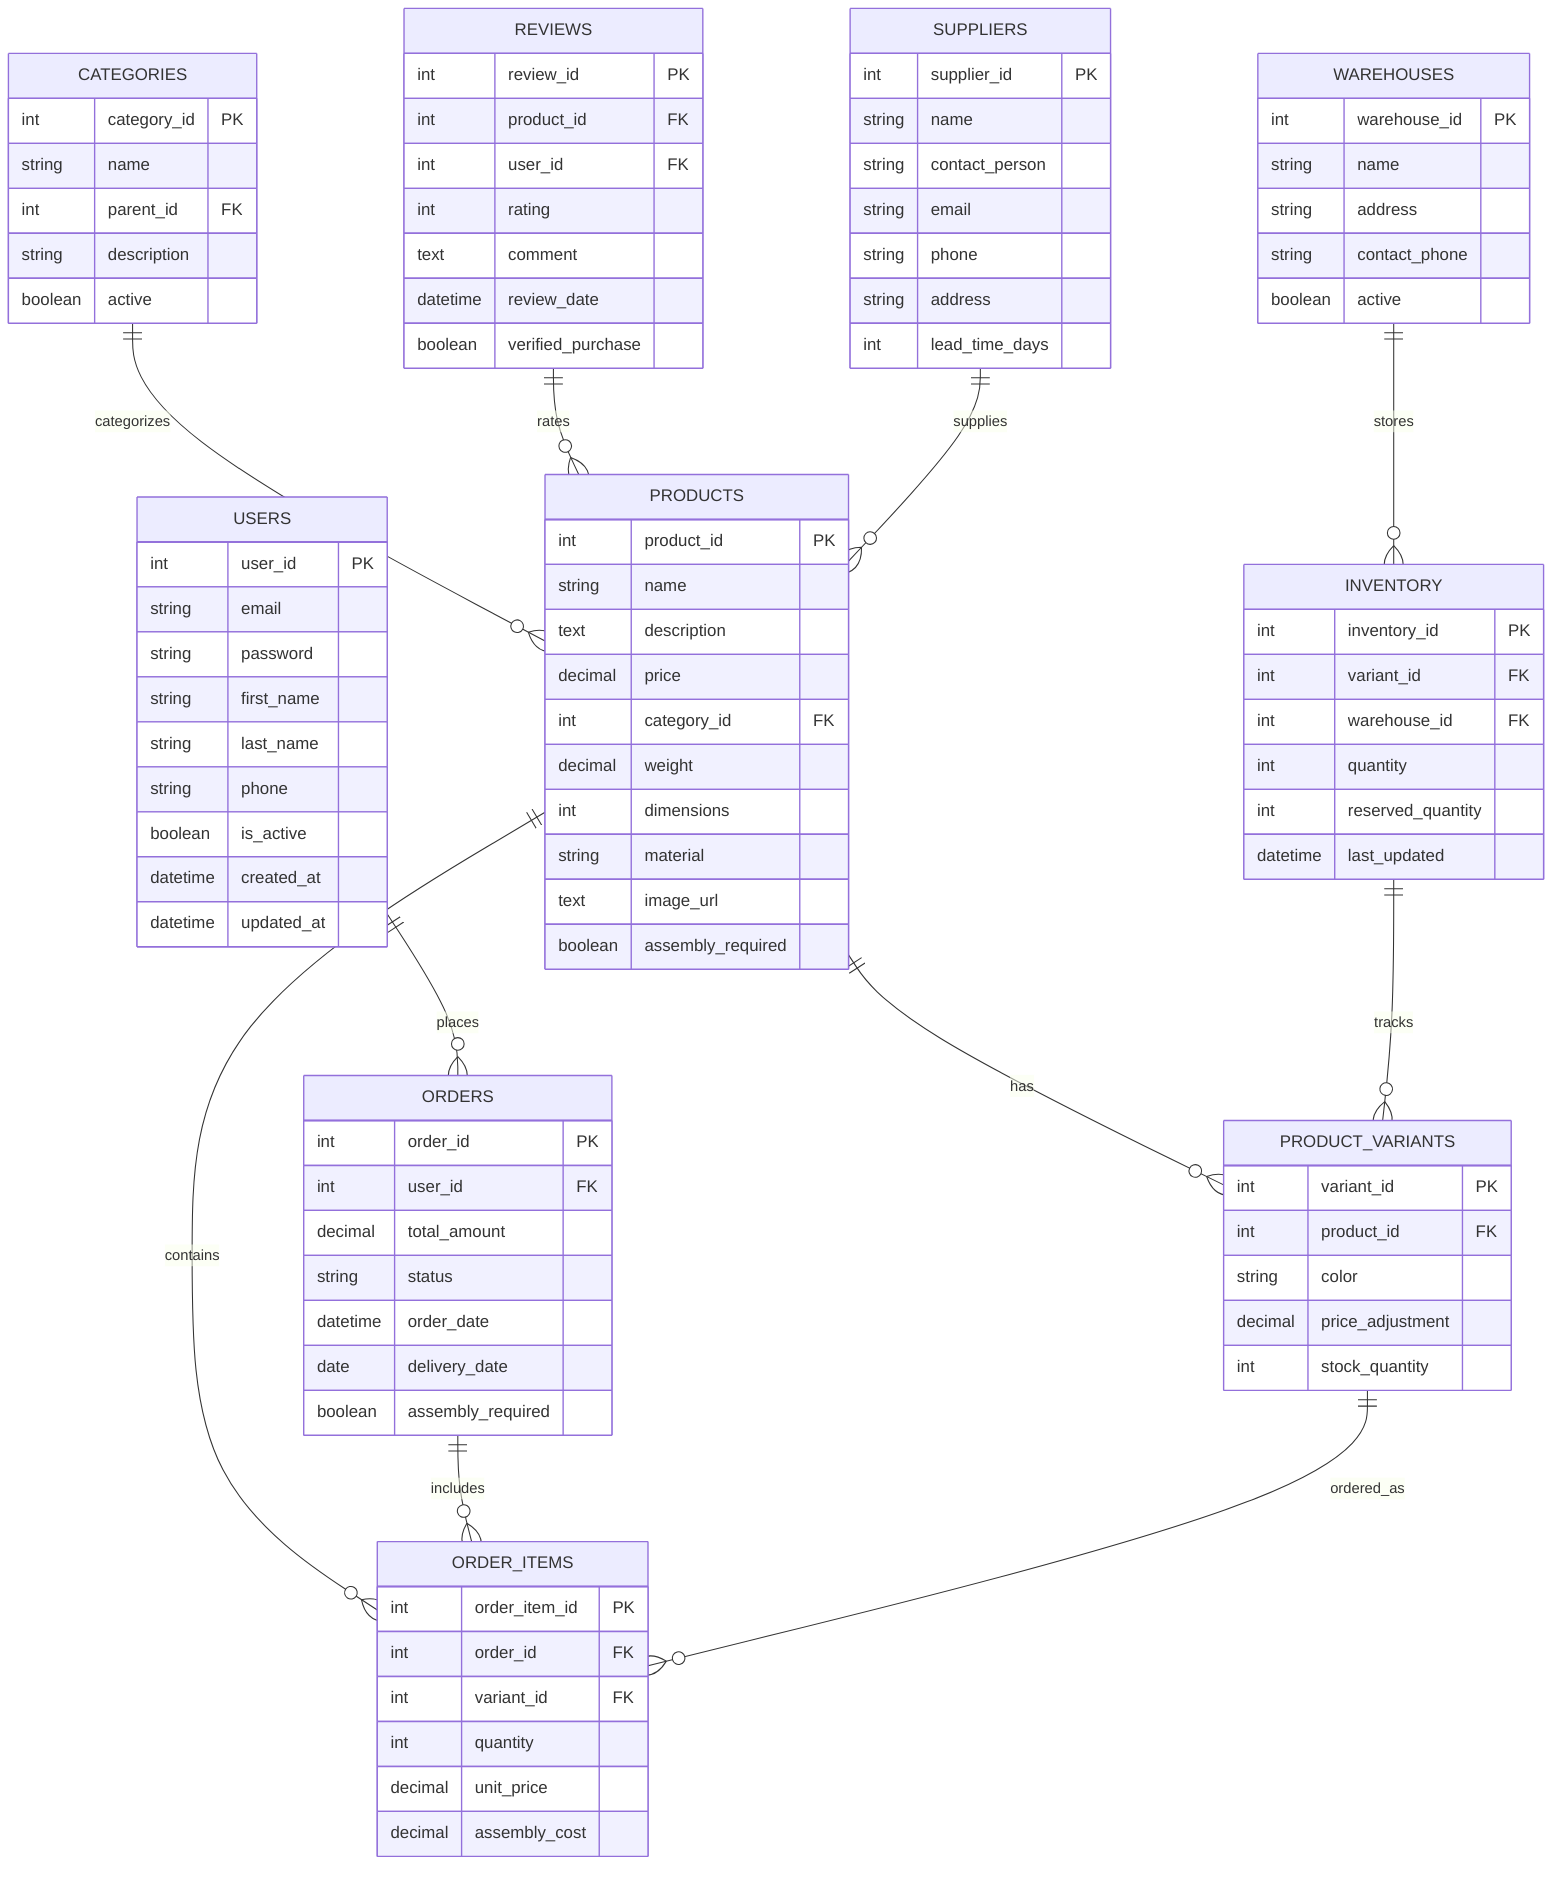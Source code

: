 erDiagram
    USERS ||--o{ ORDERS : places
    USERS {
        int user_id PK
        string email
        string password
        string first_name
        string last_name
        string phone
        boolean is_active
        datetime created_at
        datetime updated_at
    }
    
    PRODUCTS ||--o{ PRODUCT_VARIANTS : has
    PRODUCTS ||--o{ ORDER_ITEMS : contains
    PRODUCTS {
        int product_id PK
        string name
        text description
        decimal price
        int category_id FK
        decimal weight
        int dimensions
        string material
        text image_url
        boolean assembly_required
    }
   CATEGORIES ||--o{ PRODUCTS : categorizes
    CATEGORIES {
        int category_id PK
        string name
        int parent_id FK
        string description
        boolean active
    }

    ORDERS ||--o{ ORDER_ITEMS : includes
    ORDERS {
        int order_id PK
        int user_id FK
        decimal total_amount
        string status
        datetime order_date
        date delivery_date
        boolean assembly_required
    }

    PRODUCT_VARIANTS ||--o{ ORDER_ITEMS : ordered_as
    PRODUCT_VARIANTS {
        int variant_id PK
        int product_id FK
        string color
        decimal price_adjustment
        int stock_quantity
    }

    ORDER_ITEMS {
        int order_item_id PK
        int order_id FK
        int variant_id FK
        int quantity
        decimal unit_price
        decimal assembly_cost
    }

    INVENTORY ||--o{ PRODUCT_VARIANTS : tracks
    INVENTORY {
        int inventory_id PK
        int variant_id FK
        int warehouse_id FK
        int quantity
        int reserved_quantity
        datetime last_updated
    }

    WAREHOUSES ||--o{ INVENTORY : stores
    WAREHOUSES {
        int warehouse_id PK
        string name
        string address
        string contact_phone
        boolean active
    }

    REVIEWS ||--o{ PRODUCTS : rates
    REVIEWS {
        int review_id PK
        int product_id FK
        int user_id FK
        int rating
        text comment
        datetime review_date
        boolean verified_purchase
    }

    SUPPLIERS ||--o{ PRODUCTS : supplies
    SUPPLIERS {
        int supplier_id PK
        string name
        string contact_person
        string email
        string phone
        string address
        int lead_time_days
    }